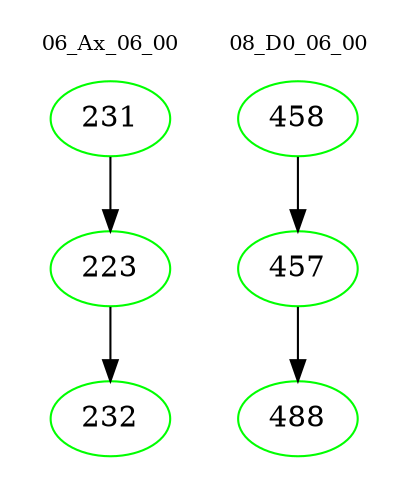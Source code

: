 digraph{
subgraph cluster_0 {
color = white
label = "06_Ax_06_00";
fontsize=10;
T0_231 [label="231", color="green"]
T0_231 -> T0_223 [color="black"]
T0_223 [label="223", color="green"]
T0_223 -> T0_232 [color="black"]
T0_232 [label="232", color="green"]
}
subgraph cluster_1 {
color = white
label = "08_D0_06_00";
fontsize=10;
T1_458 [label="458", color="green"]
T1_458 -> T1_457 [color="black"]
T1_457 [label="457", color="green"]
T1_457 -> T1_488 [color="black"]
T1_488 [label="488", color="green"]
}
}
